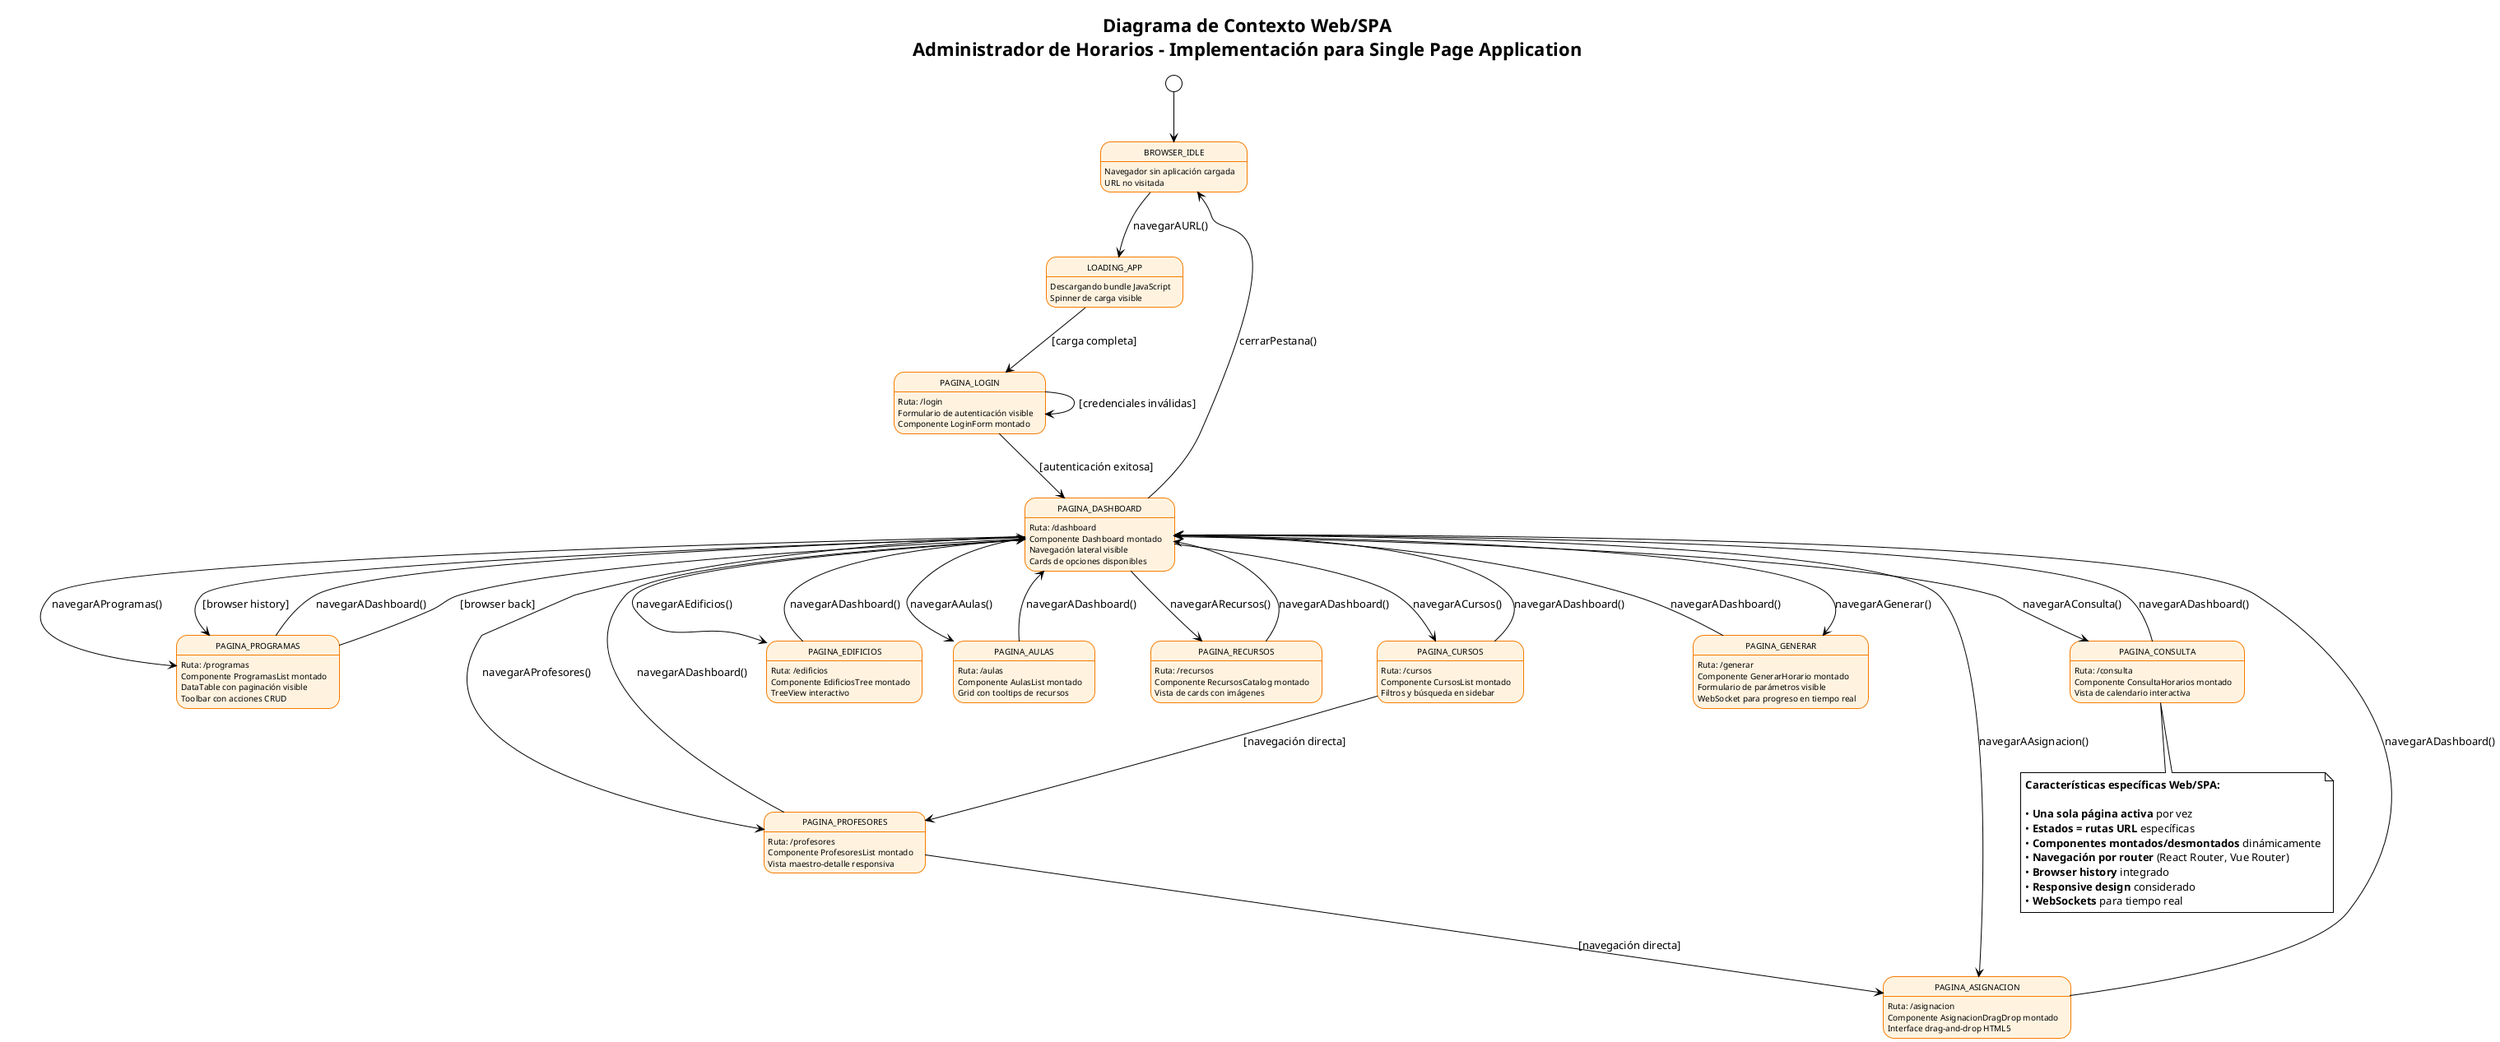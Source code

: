 @startuml
!theme plain
skinparam state {
  BackgroundColor #FFF3E0
  BorderColor #F57C00
  FontName Arial
  FontSize 10
}

title Diagrama de Contexto Web/SPA\nAdministrador de Horarios - Implementación para Single Page Application

[*] --> BROWSER_IDLE

state BROWSER_IDLE {
  BROWSER_IDLE : Navegador sin aplicación cargada
  BROWSER_IDLE : URL no visitada
}

BROWSER_IDLE --> LOADING_APP : navegarAURL()

state LOADING_APP {
  LOADING_APP : Descargando bundle JavaScript
  LOADING_APP : Spinner de carga visible
}

LOADING_APP --> PAGINA_LOGIN : [carga completa]

state PAGINA_LOGIN {
  PAGINA_LOGIN : Ruta: /login
  PAGINA_LOGIN : Formulario de autenticación visible
  PAGINA_LOGIN : Componente LoginForm montado
}

PAGINA_LOGIN --> PAGINA_LOGIN : [credenciales inválidas]
PAGINA_LOGIN --> PAGINA_DASHBOARD : [autenticación exitosa]

state PAGINA_DASHBOARD {
  PAGINA_DASHBOARD : Ruta: /dashboard
  PAGINA_DASHBOARD : Componente Dashboard montado
  PAGINA_DASHBOARD : Navegación lateral visible
  PAGINA_DASHBOARD : Cards de opciones disponibles
}

PAGINA_DASHBOARD --> PAGINA_PROGRAMAS : navegarAProgramas()
PAGINA_DASHBOARD --> PAGINA_CURSOS : navegarACursos()
PAGINA_DASHBOARD --> PAGINA_PROFESORES : navegarAProfesores()
PAGINA_DASHBOARD --> PAGINA_EDIFICIOS : navegarAEdificios()
PAGINA_DASHBOARD --> PAGINA_AULAS : navegarAAulas()
PAGINA_DASHBOARD --> PAGINA_RECURSOS : navegarARecursos()
PAGINA_DASHBOARD --> PAGINA_ASIGNACION : navegarAAsignacion()
PAGINA_DASHBOARD --> PAGINA_GENERAR : navegarAGenerar()
PAGINA_DASHBOARD --> PAGINA_CONSULTA : navegarAConsulta()

state PAGINA_PROGRAMAS {
  PAGINA_PROGRAMAS : Ruta: /programas
  PAGINA_PROGRAMAS : Componente ProgramasList montado
  PAGINA_PROGRAMAS : DataTable con paginación visible
  PAGINA_PROGRAMAS : Toolbar con acciones CRUD
}

state PAGINA_CURSOS {
  PAGINA_CURSOS : Ruta: /cursos
  PAGINA_CURSOS : Componente CursosList montado
  PAGINA_CURSOS : Filtros y búsqueda en sidebar
}

state PAGINA_PROFESORES {
  PAGINA_PROFESORES : Ruta: /profesores
  PAGINA_PROFESORES : Componente ProfesoresList montado
  PAGINA_PROFESORES : Vista maestro-detalle responsiva
}

state PAGINA_EDIFICIOS {
  PAGINA_EDIFICIOS : Ruta: /edificios
  PAGINA_EDIFICIOS : Componente EdificiosTree montado
  PAGINA_EDIFICIOS : TreeView interactivo
}

state PAGINA_AULAS {
  PAGINA_AULAS : Ruta: /aulas
  PAGINA_AULAS : Componente AulasList montado
  PAGINA_AULAS : Grid con tooltips de recursos
}

state PAGINA_RECURSOS {
  PAGINA_RECURSOS : Ruta: /recursos
  PAGINA_RECURSOS : Componente RecursosCatalog montado
  PAGINA_RECURSOS : Vista de cards con imágenes
}

state PAGINA_ASIGNACION {
  PAGINA_ASIGNACION : Ruta: /asignacion
  PAGINA_ASIGNACION : Componente AsignacionDragDrop montado
  PAGINA_ASIGNACION : Interface drag-and-drop HTML5
}

state PAGINA_GENERAR {
  PAGINA_GENERAR : Ruta: /generar
  PAGINA_GENERAR : Componente GenerarHorario montado
  PAGINA_GENERAR : Formulario de parámetros visible
  PAGINA_GENERAR : WebSocket para progreso en tiempo real
}

state PAGINA_CONSULTA {
  PAGINA_CONSULTA : Ruta: /consulta
  PAGINA_CONSULTA : Componente ConsultaHorarios montado
  PAGINA_CONSULTA : Vista de calendario interactiva
}

' Navegación de retorno al dashboard
PAGINA_PROGRAMAS --> PAGINA_DASHBOARD : navegarADashboard()
PAGINA_CURSOS --> PAGINA_DASHBOARD : navegarADashboard()
PAGINA_PROFESORES --> PAGINA_DASHBOARD : navegarADashboard()
PAGINA_EDIFICIOS --> PAGINA_DASHBOARD : navegarADashboard()
PAGINA_AULAS --> PAGINA_DASHBOARD : navegarADashboard()
PAGINA_RECURSOS --> PAGINA_DASHBOARD : navegarADashboard()
PAGINA_ASIGNACION --> PAGINA_DASHBOARD : navegarADashboard()
PAGINA_GENERAR --> PAGINA_DASHBOARD : navegarADashboard()
PAGINA_CONSULTA --> PAGINA_DASHBOARD : navegarADashboard()

' Navegación directa entre páginas (breadcrumbs)
PAGINA_CURSOS --> PAGINA_PROFESORES : [navegación directa]
PAGINA_PROFESORES --> PAGINA_ASIGNACION : [navegación directa]

' Navegación por browser back/forward
PAGINA_DASHBOARD --> PAGINA_PROGRAMAS : [browser history]
PAGINA_PROGRAMAS --> PAGINA_DASHBOARD : [browser back]

PAGINA_DASHBOARD --> BROWSER_IDLE : cerrarPestana()

note bottom
  **Características específicas Web/SPA:**
  
  • **Una sola página activa** por vez
  • **Estados = rutas URL** específicas
  • **Componentes montados/desmontados** dinámicamente
  • **Navegación por router** (React Router, Vue Router)
  • **Browser history** integrado
  • **Responsive design** considerado
  • **WebSockets** para tiempo real
end note

@enduml